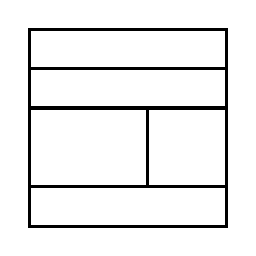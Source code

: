 \begin{tikzpicture}[very thick, scale=.5]
    \draw (0,4) rectangle (5,5);
    \draw (0,3) rectangle (5,4);
    \draw (0,1) rectangle (3,3);
    \draw (3,1) rectangle (5,3);
    \draw (0,0) rectangle (5,1);
\end{tikzpicture}
